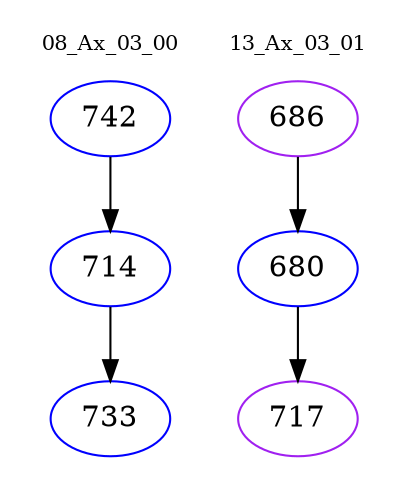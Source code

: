 digraph{
subgraph cluster_0 {
color = white
label = "08_Ax_03_00";
fontsize=10;
T0_742 [label="742", color="blue"]
T0_742 -> T0_714 [color="black"]
T0_714 [label="714", color="blue"]
T0_714 -> T0_733 [color="black"]
T0_733 [label="733", color="blue"]
}
subgraph cluster_1 {
color = white
label = "13_Ax_03_01";
fontsize=10;
T1_686 [label="686", color="purple"]
T1_686 -> T1_680 [color="black"]
T1_680 [label="680", color="blue"]
T1_680 -> T1_717 [color="black"]
T1_717 [label="717", color="purple"]
}
}
